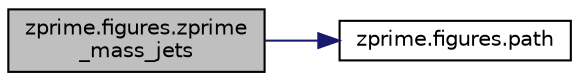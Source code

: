 digraph "zprime.figures.zprime_mass_jets"
{
 // INTERACTIVE_SVG=YES
 // LATEX_PDF_SIZE
  edge [fontname="Helvetica",fontsize="10",labelfontname="Helvetica",labelfontsize="10"];
  node [fontname="Helvetica",fontsize="10",shape=record];
  rankdir="LR";
  Node1 [label="zprime.figures.zprime\l_mass_jets",height=0.2,width=0.4,color="black", fillcolor="grey75", style="filled", fontcolor="black",tooltip=" "];
  Node1 -> Node2 [color="midnightblue",fontsize="10",style="solid",fontname="Helvetica"];
  Node2 [label="zprime.figures.path",height=0.2,width=0.4,color="black", fillcolor="white", style="filled",URL="$namespacezprime_1_1figures.html#a590fd091ae3eef5ea4b5ef3d9b597fcd",tooltip=" "];
}
